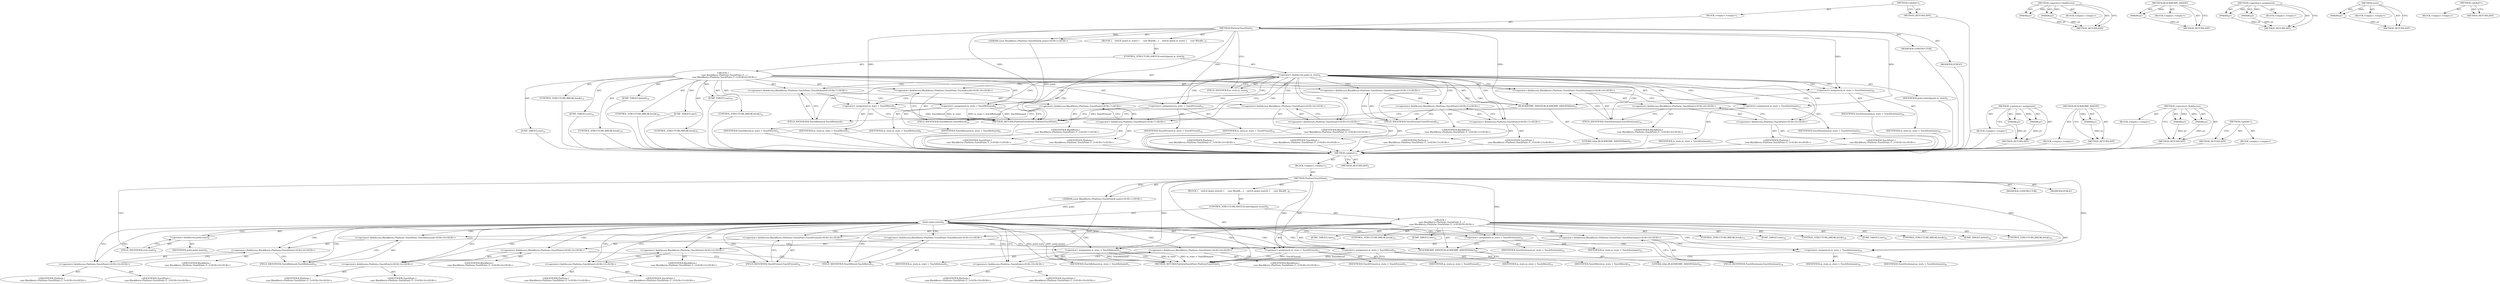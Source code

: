 digraph "&lt;global&gt;" {
vulnerable_6 [label=<(METHOD,&lt;global&gt;)<SUB>1</SUB>>];
vulnerable_7 [label=<(BLOCK,&lt;empty&gt;,&lt;empty&gt;)<SUB>1</SUB>>];
vulnerable_8 [label=<(METHOD,PlatformTouchPoint)<SUB>1</SUB>>];
vulnerable_9 [label="<(PARAM,const BlackBerry::Platform::TouchPoint&amp; point)<SUB>1</SUB>>"];
vulnerable_10 [label=<(BLOCK,{
    switch (point.m_state) {
     case BlackB...,{
    switch (point.m_state) {
     case BlackB...)<SUB>5</SUB>>];
vulnerable_11 [label=<(CONTROL_STRUCTURE,SWITCH,switch(point.m_state))<SUB>6</SUB>>];
vulnerable_12 [label=<(&lt;operator&gt;.fieldAccess,point.m_state)<SUB>6</SUB>>];
vulnerable_13 [label=<(IDENTIFIER,point,switch(point.m_state))<SUB>6</SUB>>];
vulnerable_14 [label=<(FIELD_IDENTIFIER,m_state,m_state)<SUB>6</SUB>>];
vulnerable_15 [label="<(BLOCK,{
     case BlackBerry::Platform::TouchPoint::T...,{
     case BlackBerry::Platform::TouchPoint::T...)<SUB>6</SUB>>"];
vulnerable_16 [label=<(JUMP_TARGET,case)<SUB>7</SUB>>];
vulnerable_17 [label="<(&lt;operator&gt;.fieldAccess,BlackBerry::Platform::TouchPoint::TouchReleased)<SUB>7</SUB>>"];
vulnerable_18 [label="<(&lt;operator&gt;.fieldAccess,BlackBerry::Platform::TouchPoint)<SUB>7</SUB>>"];
vulnerable_19 [label="<(IDENTIFIER,BlackBerry,{
     case BlackBerry::Platform::TouchPoint::T...)<SUB>7</SUB>>"];
vulnerable_20 [label="<(&lt;operator&gt;.fieldAccess,Platform::TouchPoint)<SUB>7</SUB>>"];
vulnerable_21 [label="<(IDENTIFIER,Platform,{
     case BlackBerry::Platform::TouchPoint::T...)<SUB>7</SUB>>"];
vulnerable_22 [label="<(IDENTIFIER,TouchPoint,{
     case BlackBerry::Platform::TouchPoint::T...)<SUB>7</SUB>>"];
vulnerable_23 [label=<(FIELD_IDENTIFIER,TouchReleased,TouchReleased)<SUB>7</SUB>>];
vulnerable_24 [label=<(&lt;operator&gt;.assignment,m_state = TouchReleased)<SUB>8</SUB>>];
vulnerable_25 [label=<(IDENTIFIER,m_state,m_state = TouchReleased)<SUB>8</SUB>>];
vulnerable_26 [label=<(IDENTIFIER,TouchReleased,m_state = TouchReleased)<SUB>8</SUB>>];
vulnerable_27 [label=<(CONTROL_STRUCTURE,BREAK,break;)<SUB>9</SUB>>];
vulnerable_28 [label=<(JUMP_TARGET,case)<SUB>10</SUB>>];
vulnerable_29 [label="<(&lt;operator&gt;.fieldAccess,BlackBerry::Platform::TouchPoint::TouchMoved)<SUB>10</SUB>>"];
vulnerable_30 [label="<(&lt;operator&gt;.fieldAccess,BlackBerry::Platform::TouchPoint)<SUB>10</SUB>>"];
vulnerable_31 [label="<(IDENTIFIER,BlackBerry,{
     case BlackBerry::Platform::TouchPoint::T...)<SUB>10</SUB>>"];
vulnerable_32 [label="<(&lt;operator&gt;.fieldAccess,Platform::TouchPoint)<SUB>10</SUB>>"];
vulnerable_33 [label="<(IDENTIFIER,Platform,{
     case BlackBerry::Platform::TouchPoint::T...)<SUB>10</SUB>>"];
vulnerable_34 [label="<(IDENTIFIER,TouchPoint,{
     case BlackBerry::Platform::TouchPoint::T...)<SUB>10</SUB>>"];
vulnerable_35 [label=<(FIELD_IDENTIFIER,TouchMoved,TouchMoved)<SUB>10</SUB>>];
vulnerable_36 [label=<(&lt;operator&gt;.assignment,m_state = TouchMoved)<SUB>11</SUB>>];
vulnerable_37 [label=<(IDENTIFIER,m_state,m_state = TouchMoved)<SUB>11</SUB>>];
vulnerable_38 [label=<(IDENTIFIER,TouchMoved,m_state = TouchMoved)<SUB>11</SUB>>];
vulnerable_39 [label=<(CONTROL_STRUCTURE,BREAK,break;)<SUB>12</SUB>>];
vulnerable_40 [label=<(JUMP_TARGET,case)<SUB>13</SUB>>];
vulnerable_41 [label="<(&lt;operator&gt;.fieldAccess,BlackBerry::Platform::TouchPoint::TouchPressed)<SUB>13</SUB>>"];
vulnerable_42 [label="<(&lt;operator&gt;.fieldAccess,BlackBerry::Platform::TouchPoint)<SUB>13</SUB>>"];
vulnerable_43 [label="<(IDENTIFIER,BlackBerry,{
     case BlackBerry::Platform::TouchPoint::T...)<SUB>13</SUB>>"];
vulnerable_44 [label="<(&lt;operator&gt;.fieldAccess,Platform::TouchPoint)<SUB>13</SUB>>"];
vulnerable_45 [label="<(IDENTIFIER,Platform,{
     case BlackBerry::Platform::TouchPoint::T...)<SUB>13</SUB>>"];
vulnerable_46 [label="<(IDENTIFIER,TouchPoint,{
     case BlackBerry::Platform::TouchPoint::T...)<SUB>13</SUB>>"];
vulnerable_47 [label=<(FIELD_IDENTIFIER,TouchPressed,TouchPressed)<SUB>13</SUB>>];
vulnerable_48 [label=<(&lt;operator&gt;.assignment,m_state = TouchPressed)<SUB>14</SUB>>];
vulnerable_49 [label=<(IDENTIFIER,m_state,m_state = TouchPressed)<SUB>14</SUB>>];
vulnerable_50 [label=<(IDENTIFIER,TouchPressed,m_state = TouchPressed)<SUB>14</SUB>>];
vulnerable_51 [label=<(CONTROL_STRUCTURE,BREAK,break;)<SUB>15</SUB>>];
vulnerable_52 [label=<(JUMP_TARGET,case)<SUB>16</SUB>>];
vulnerable_53 [label="<(&lt;operator&gt;.fieldAccess,BlackBerry::Platform::TouchPoint::TouchStationary)<SUB>16</SUB>>"];
vulnerable_54 [label="<(&lt;operator&gt;.fieldAccess,BlackBerry::Platform::TouchPoint)<SUB>16</SUB>>"];
vulnerable_55 [label="<(IDENTIFIER,BlackBerry,{
     case BlackBerry::Platform::TouchPoint::T...)<SUB>16</SUB>>"];
vulnerable_56 [label="<(&lt;operator&gt;.fieldAccess,Platform::TouchPoint)<SUB>16</SUB>>"];
vulnerable_57 [label="<(IDENTIFIER,Platform,{
     case BlackBerry::Platform::TouchPoint::T...)<SUB>16</SUB>>"];
vulnerable_58 [label="<(IDENTIFIER,TouchPoint,{
     case BlackBerry::Platform::TouchPoint::T...)<SUB>16</SUB>>"];
vulnerable_59 [label=<(FIELD_IDENTIFIER,TouchStationary,TouchStationary)<SUB>16</SUB>>];
vulnerable_60 [label=<(&lt;operator&gt;.assignment,m_state = TouchStationary)<SUB>17</SUB>>];
vulnerable_61 [label=<(IDENTIFIER,m_state,m_state = TouchStationary)<SUB>17</SUB>>];
vulnerable_62 [label=<(IDENTIFIER,TouchStationary,m_state = TouchStationary)<SUB>17</SUB>>];
vulnerable_63 [label=<(CONTROL_STRUCTURE,BREAK,break;)<SUB>18</SUB>>];
vulnerable_64 [label=<(JUMP_TARGET,default)<SUB>19</SUB>>];
vulnerable_65 [label=<(&lt;operator&gt;.assignment,m_state = TouchStationary)<SUB>20</SUB>>];
vulnerable_66 [label=<(IDENTIFIER,m_state,m_state = TouchStationary)<SUB>20</SUB>>];
vulnerable_67 [label=<(IDENTIFIER,TouchStationary,m_state = TouchStationary)<SUB>20</SUB>>];
vulnerable_68 [label=<(BLACKBERRY_ASSERT,BLACKBERRY_ASSERT(false))<SUB>21</SUB>>];
vulnerable_69 [label=<(LITERAL,false,BLACKBERRY_ASSERT(false))<SUB>21</SUB>>];
vulnerable_70 [label=<(CONTROL_STRUCTURE,BREAK,break;)<SUB>22</SUB>>];
vulnerable_71 [label=<(MODIFIER,CONSTRUCTOR)>];
vulnerable_72 [label=<(MODIFIER,PUBLIC)>];
vulnerable_73 [label=<(METHOD_RETURN,PlatformTouchPoint.PlatformTouchPoint)<SUB>1</SUB>>];
vulnerable_75 [label=<(METHOD_RETURN,ANY)<SUB>1</SUB>>];
vulnerable_103 [label=<(METHOD,&lt;operator&gt;.assignment)>];
vulnerable_104 [label=<(PARAM,p1)>];
vulnerable_105 [label=<(PARAM,p2)>];
vulnerable_106 [label=<(BLOCK,&lt;empty&gt;,&lt;empty&gt;)>];
vulnerable_107 [label=<(METHOD_RETURN,ANY)>];
vulnerable_108 [label=<(METHOD,BLACKBERRY_ASSERT)>];
vulnerable_109 [label=<(PARAM,p1)>];
vulnerable_110 [label=<(BLOCK,&lt;empty&gt;,&lt;empty&gt;)>];
vulnerable_111 [label=<(METHOD_RETURN,ANY)>];
vulnerable_98 [label=<(METHOD,&lt;operator&gt;.fieldAccess)>];
vulnerable_99 [label=<(PARAM,p1)>];
vulnerable_100 [label=<(PARAM,p2)>];
vulnerable_101 [label=<(BLOCK,&lt;empty&gt;,&lt;empty&gt;)>];
vulnerable_102 [label=<(METHOD_RETURN,ANY)>];
vulnerable_92 [label=<(METHOD,&lt;global&gt;)<SUB>1</SUB>>];
vulnerable_93 [label=<(BLOCK,&lt;empty&gt;,&lt;empty&gt;)>];
vulnerable_94 [label=<(METHOD_RETURN,ANY)>];
fixed_6 [label=<(METHOD,&lt;global&gt;)<SUB>1</SUB>>];
fixed_7 [label=<(BLOCK,&lt;empty&gt;,&lt;empty&gt;)<SUB>1</SUB>>];
fixed_8 [label=<(METHOD,PlatformTouchPoint)<SUB>1</SUB>>];
fixed_9 [label="<(PARAM,const BlackBerry::Platform::TouchPoint&amp; point)<SUB>1</SUB>>"];
fixed_10 [label=<(BLOCK,{
    switch (point.state()) {
     case BlackB...,{
    switch (point.state()) {
     case BlackB...)<SUB>8</SUB>>];
fixed_11 [label=<(CONTROL_STRUCTURE,SWITCH,switch(point.state()))<SUB>9</SUB>>];
fixed_12 [label=<(state,point.state())<SUB>9</SUB>>];
fixed_13 [label=<(&lt;operator&gt;.fieldAccess,point.state)<SUB>9</SUB>>];
fixed_14 [label=<(IDENTIFIER,point,point.state())<SUB>9</SUB>>];
fixed_15 [label=<(FIELD_IDENTIFIER,state,state)<SUB>9</SUB>>];
fixed_16 [label="<(BLOCK,{
     case BlackBerry::Platform::TouchPoint::T...,{
     case BlackBerry::Platform::TouchPoint::T...)<SUB>9</SUB>>"];
fixed_17 [label=<(JUMP_TARGET,case)<SUB>10</SUB>>];
fixed_18 [label="<(&lt;operator&gt;.fieldAccess,BlackBerry::Platform::TouchPoint::TouchReleased)<SUB>10</SUB>>"];
fixed_19 [label="<(&lt;operator&gt;.fieldAccess,BlackBerry::Platform::TouchPoint)<SUB>10</SUB>>"];
fixed_20 [label="<(IDENTIFIER,BlackBerry,{
     case BlackBerry::Platform::TouchPoint::T...)<SUB>10</SUB>>"];
fixed_21 [label="<(&lt;operator&gt;.fieldAccess,Platform::TouchPoint)<SUB>10</SUB>>"];
fixed_22 [label="<(IDENTIFIER,Platform,{
     case BlackBerry::Platform::TouchPoint::T...)<SUB>10</SUB>>"];
fixed_23 [label="<(IDENTIFIER,TouchPoint,{
     case BlackBerry::Platform::TouchPoint::T...)<SUB>10</SUB>>"];
fixed_24 [label=<(FIELD_IDENTIFIER,TouchReleased,TouchReleased)<SUB>10</SUB>>];
fixed_25 [label=<(&lt;operator&gt;.assignment,m_state = TouchReleased)<SUB>11</SUB>>];
fixed_26 [label=<(IDENTIFIER,m_state,m_state = TouchReleased)<SUB>11</SUB>>];
fixed_27 [label=<(IDENTIFIER,TouchReleased,m_state = TouchReleased)<SUB>11</SUB>>];
fixed_28 [label=<(CONTROL_STRUCTURE,BREAK,break;)<SUB>12</SUB>>];
fixed_29 [label=<(JUMP_TARGET,case)<SUB>13</SUB>>];
fixed_30 [label="<(&lt;operator&gt;.fieldAccess,BlackBerry::Platform::TouchPoint::TouchMoved)<SUB>13</SUB>>"];
fixed_31 [label="<(&lt;operator&gt;.fieldAccess,BlackBerry::Platform::TouchPoint)<SUB>13</SUB>>"];
fixed_32 [label="<(IDENTIFIER,BlackBerry,{
     case BlackBerry::Platform::TouchPoint::T...)<SUB>13</SUB>>"];
fixed_33 [label="<(&lt;operator&gt;.fieldAccess,Platform::TouchPoint)<SUB>13</SUB>>"];
fixed_34 [label="<(IDENTIFIER,Platform,{
     case BlackBerry::Platform::TouchPoint::T...)<SUB>13</SUB>>"];
fixed_35 [label="<(IDENTIFIER,TouchPoint,{
     case BlackBerry::Platform::TouchPoint::T...)<SUB>13</SUB>>"];
fixed_36 [label=<(FIELD_IDENTIFIER,TouchMoved,TouchMoved)<SUB>13</SUB>>];
fixed_37 [label=<(&lt;operator&gt;.assignment,m_state = TouchMoved)<SUB>14</SUB>>];
fixed_38 [label=<(IDENTIFIER,m_state,m_state = TouchMoved)<SUB>14</SUB>>];
fixed_39 [label=<(IDENTIFIER,TouchMoved,m_state = TouchMoved)<SUB>14</SUB>>];
fixed_40 [label=<(CONTROL_STRUCTURE,BREAK,break;)<SUB>15</SUB>>];
fixed_41 [label=<(JUMP_TARGET,case)<SUB>16</SUB>>];
fixed_42 [label="<(&lt;operator&gt;.fieldAccess,BlackBerry::Platform::TouchPoint::TouchPressed)<SUB>16</SUB>>"];
fixed_43 [label="<(&lt;operator&gt;.fieldAccess,BlackBerry::Platform::TouchPoint)<SUB>16</SUB>>"];
fixed_44 [label="<(IDENTIFIER,BlackBerry,{
     case BlackBerry::Platform::TouchPoint::T...)<SUB>16</SUB>>"];
fixed_45 [label="<(&lt;operator&gt;.fieldAccess,Platform::TouchPoint)<SUB>16</SUB>>"];
fixed_46 [label="<(IDENTIFIER,Platform,{
     case BlackBerry::Platform::TouchPoint::T...)<SUB>16</SUB>>"];
fixed_47 [label="<(IDENTIFIER,TouchPoint,{
     case BlackBerry::Platform::TouchPoint::T...)<SUB>16</SUB>>"];
fixed_48 [label=<(FIELD_IDENTIFIER,TouchPressed,TouchPressed)<SUB>16</SUB>>];
fixed_49 [label=<(&lt;operator&gt;.assignment,m_state = TouchPressed)<SUB>17</SUB>>];
fixed_50 [label=<(IDENTIFIER,m_state,m_state = TouchPressed)<SUB>17</SUB>>];
fixed_51 [label=<(IDENTIFIER,TouchPressed,m_state = TouchPressed)<SUB>17</SUB>>];
fixed_52 [label=<(CONTROL_STRUCTURE,BREAK,break;)<SUB>18</SUB>>];
fixed_53 [label=<(JUMP_TARGET,case)<SUB>19</SUB>>];
fixed_54 [label="<(&lt;operator&gt;.fieldAccess,BlackBerry::Platform::TouchPoint::TouchStationary)<SUB>19</SUB>>"];
fixed_55 [label="<(&lt;operator&gt;.fieldAccess,BlackBerry::Platform::TouchPoint)<SUB>19</SUB>>"];
fixed_56 [label="<(IDENTIFIER,BlackBerry,{
     case BlackBerry::Platform::TouchPoint::T...)<SUB>19</SUB>>"];
fixed_57 [label="<(&lt;operator&gt;.fieldAccess,Platform::TouchPoint)<SUB>19</SUB>>"];
fixed_58 [label="<(IDENTIFIER,Platform,{
     case BlackBerry::Platform::TouchPoint::T...)<SUB>19</SUB>>"];
fixed_59 [label="<(IDENTIFIER,TouchPoint,{
     case BlackBerry::Platform::TouchPoint::T...)<SUB>19</SUB>>"];
fixed_60 [label=<(FIELD_IDENTIFIER,TouchStationary,TouchStationary)<SUB>19</SUB>>];
fixed_61 [label=<(&lt;operator&gt;.assignment,m_state = TouchStationary)<SUB>20</SUB>>];
fixed_62 [label=<(IDENTIFIER,m_state,m_state = TouchStationary)<SUB>20</SUB>>];
fixed_63 [label=<(IDENTIFIER,TouchStationary,m_state = TouchStationary)<SUB>20</SUB>>];
fixed_64 [label=<(CONTROL_STRUCTURE,BREAK,break;)<SUB>21</SUB>>];
fixed_65 [label=<(JUMP_TARGET,default)<SUB>22</SUB>>];
fixed_66 [label=<(&lt;operator&gt;.assignment,m_state = TouchStationary)<SUB>23</SUB>>];
fixed_67 [label=<(IDENTIFIER,m_state,m_state = TouchStationary)<SUB>23</SUB>>];
fixed_68 [label=<(IDENTIFIER,TouchStationary,m_state = TouchStationary)<SUB>23</SUB>>];
fixed_69 [label=<(BLACKBERRY_ASSERT,BLACKBERRY_ASSERT(false))<SUB>24</SUB>>];
fixed_70 [label=<(LITERAL,false,BLACKBERRY_ASSERT(false))<SUB>24</SUB>>];
fixed_71 [label=<(CONTROL_STRUCTURE,BREAK,break;)<SUB>25</SUB>>];
fixed_72 [label=<(MODIFIER,CONSTRUCTOR)>];
fixed_73 [label=<(MODIFIER,PUBLIC)>];
fixed_74 [label=<(METHOD_RETURN,PlatformTouchPoint.PlatformTouchPoint)<SUB>1</SUB>>];
fixed_76 [label=<(METHOD_RETURN,ANY)<SUB>1</SUB>>];
fixed_103 [label=<(METHOD,&lt;operator&gt;.fieldAccess)>];
fixed_104 [label=<(PARAM,p1)>];
fixed_105 [label=<(PARAM,p2)>];
fixed_106 [label=<(BLOCK,&lt;empty&gt;,&lt;empty&gt;)>];
fixed_107 [label=<(METHOD_RETURN,ANY)>];
fixed_113 [label=<(METHOD,BLACKBERRY_ASSERT)>];
fixed_114 [label=<(PARAM,p1)>];
fixed_115 [label=<(BLOCK,&lt;empty&gt;,&lt;empty&gt;)>];
fixed_116 [label=<(METHOD_RETURN,ANY)>];
fixed_108 [label=<(METHOD,&lt;operator&gt;.assignment)>];
fixed_109 [label=<(PARAM,p1)>];
fixed_110 [label=<(PARAM,p2)>];
fixed_111 [label=<(BLOCK,&lt;empty&gt;,&lt;empty&gt;)>];
fixed_112 [label=<(METHOD_RETURN,ANY)>];
fixed_99 [label=<(METHOD,state)>];
fixed_100 [label=<(PARAM,p1)>];
fixed_101 [label=<(BLOCK,&lt;empty&gt;,&lt;empty&gt;)>];
fixed_102 [label=<(METHOD_RETURN,ANY)>];
fixed_93 [label=<(METHOD,&lt;global&gt;)<SUB>1</SUB>>];
fixed_94 [label=<(BLOCK,&lt;empty&gt;,&lt;empty&gt;)>];
fixed_95 [label=<(METHOD_RETURN,ANY)>];
vulnerable_6 -> vulnerable_7  [key=0, label="AST: "];
vulnerable_6 -> vulnerable_75  [key=0, label="AST: "];
vulnerable_6 -> vulnerable_75  [key=1, label="CFG: "];
vulnerable_7 -> vulnerable_8  [key=0, label="AST: "];
vulnerable_8 -> vulnerable_9  [key=0, label="AST: "];
vulnerable_8 -> vulnerable_9  [key=1, label="DDG: "];
vulnerable_8 -> vulnerable_10  [key=0, label="AST: "];
vulnerable_8 -> vulnerable_71  [key=0, label="AST: "];
vulnerable_8 -> vulnerable_72  [key=0, label="AST: "];
vulnerable_8 -> vulnerable_73  [key=0, label="AST: "];
vulnerable_8 -> vulnerable_14  [key=0, label="CFG: "];
vulnerable_8 -> vulnerable_24  [key=0, label="DDG: "];
vulnerable_8 -> vulnerable_36  [key=0, label="DDG: "];
vulnerable_8 -> vulnerable_48  [key=0, label="DDG: "];
vulnerable_8 -> vulnerable_60  [key=0, label="DDG: "];
vulnerable_8 -> vulnerable_65  [key=0, label="DDG: "];
vulnerable_8 -> vulnerable_68  [key=0, label="DDG: "];
vulnerable_9 -> vulnerable_73  [key=0, label="DDG: point"];
vulnerable_10 -> vulnerable_11  [key=0, label="AST: "];
vulnerable_11 -> vulnerable_12  [key=0, label="AST: "];
vulnerable_11 -> vulnerable_15  [key=0, label="AST: "];
vulnerable_12 -> vulnerable_13  [key=0, label="AST: "];
vulnerable_12 -> vulnerable_14  [key=0, label="AST: "];
vulnerable_12 -> vulnerable_20  [key=0, label="CFG: "];
vulnerable_12 -> vulnerable_20  [key=1, label="CDG: "];
vulnerable_12 -> vulnerable_32  [key=0, label="CFG: "];
vulnerable_12 -> vulnerable_32  [key=1, label="CDG: "];
vulnerable_12 -> vulnerable_44  [key=0, label="CFG: "];
vulnerable_12 -> vulnerable_44  [key=1, label="CDG: "];
vulnerable_12 -> vulnerable_56  [key=0, label="CFG: "];
vulnerable_12 -> vulnerable_56  [key=1, label="CDG: "];
vulnerable_12 -> vulnerable_65  [key=0, label="CFG: "];
vulnerable_12 -> vulnerable_65  [key=1, label="CDG: "];
vulnerable_12 -> vulnerable_17  [key=0, label="CDG: "];
vulnerable_12 -> vulnerable_47  [key=0, label="CDG: "];
vulnerable_12 -> vulnerable_30  [key=0, label="CDG: "];
vulnerable_12 -> vulnerable_48  [key=0, label="CDG: "];
vulnerable_12 -> vulnerable_68  [key=0, label="CDG: "];
vulnerable_12 -> vulnerable_60  [key=0, label="CDG: "];
vulnerable_12 -> vulnerable_42  [key=0, label="CDG: "];
vulnerable_12 -> vulnerable_29  [key=0, label="CDG: "];
vulnerable_12 -> vulnerable_18  [key=0, label="CDG: "];
vulnerable_12 -> vulnerable_59  [key=0, label="CDG: "];
vulnerable_12 -> vulnerable_35  [key=0, label="CDG: "];
vulnerable_12 -> vulnerable_54  [key=0, label="CDG: "];
vulnerable_12 -> vulnerable_24  [key=0, label="CDG: "];
vulnerable_12 -> vulnerable_23  [key=0, label="CDG: "];
vulnerable_12 -> vulnerable_36  [key=0, label="CDG: "];
vulnerable_12 -> vulnerable_53  [key=0, label="CDG: "];
vulnerable_12 -> vulnerable_41  [key=0, label="CDG: "];
vulnerable_13 -> fixed_6  [key=0];
vulnerable_14 -> vulnerable_12  [key=0, label="CFG: "];
vulnerable_15 -> vulnerable_16  [key=0, label="AST: "];
vulnerable_15 -> vulnerable_17  [key=0, label="AST: "];
vulnerable_15 -> vulnerable_24  [key=0, label="AST: "];
vulnerable_15 -> vulnerable_27  [key=0, label="AST: "];
vulnerable_15 -> vulnerable_28  [key=0, label="AST: "];
vulnerable_15 -> vulnerable_29  [key=0, label="AST: "];
vulnerable_15 -> vulnerable_36  [key=0, label="AST: "];
vulnerable_15 -> vulnerable_39  [key=0, label="AST: "];
vulnerable_15 -> vulnerable_40  [key=0, label="AST: "];
vulnerable_15 -> vulnerable_41  [key=0, label="AST: "];
vulnerable_15 -> vulnerable_48  [key=0, label="AST: "];
vulnerable_15 -> vulnerable_51  [key=0, label="AST: "];
vulnerable_15 -> vulnerable_52  [key=0, label="AST: "];
vulnerable_15 -> vulnerable_53  [key=0, label="AST: "];
vulnerable_15 -> vulnerable_60  [key=0, label="AST: "];
vulnerable_15 -> vulnerable_63  [key=0, label="AST: "];
vulnerable_15 -> vulnerable_64  [key=0, label="AST: "];
vulnerable_15 -> vulnerable_65  [key=0, label="AST: "];
vulnerable_15 -> vulnerable_68  [key=0, label="AST: "];
vulnerable_15 -> vulnerable_70  [key=0, label="AST: "];
vulnerable_16 -> fixed_6  [key=0];
vulnerable_17 -> vulnerable_18  [key=0, label="AST: "];
vulnerable_17 -> vulnerable_23  [key=0, label="AST: "];
vulnerable_17 -> vulnerable_24  [key=0, label="CFG: "];
vulnerable_18 -> vulnerable_19  [key=0, label="AST: "];
vulnerable_18 -> vulnerable_20  [key=0, label="AST: "];
vulnerable_18 -> vulnerable_23  [key=0, label="CFG: "];
vulnerable_19 -> fixed_6  [key=0];
vulnerable_20 -> vulnerable_21  [key=0, label="AST: "];
vulnerable_20 -> vulnerable_22  [key=0, label="AST: "];
vulnerable_20 -> vulnerable_18  [key=0, label="CFG: "];
vulnerable_21 -> fixed_6  [key=0];
vulnerable_22 -> fixed_6  [key=0];
vulnerable_23 -> vulnerable_17  [key=0, label="CFG: "];
vulnerable_24 -> vulnerable_25  [key=0, label="AST: "];
vulnerable_24 -> vulnerable_26  [key=0, label="AST: "];
vulnerable_24 -> vulnerable_73  [key=0, label="CFG: "];
vulnerable_24 -> vulnerable_73  [key=1, label="DDG: m_state"];
vulnerable_24 -> vulnerable_73  [key=2, label="DDG: m_state = TouchReleased"];
vulnerable_24 -> vulnerable_73  [key=3, label="DDG: TouchReleased"];
vulnerable_25 -> fixed_6  [key=0];
vulnerable_26 -> fixed_6  [key=0];
vulnerable_27 -> fixed_6  [key=0];
vulnerable_28 -> fixed_6  [key=0];
vulnerable_29 -> vulnerable_30  [key=0, label="AST: "];
vulnerable_29 -> vulnerable_35  [key=0, label="AST: "];
vulnerable_29 -> vulnerable_36  [key=0, label="CFG: "];
vulnerable_30 -> vulnerable_31  [key=0, label="AST: "];
vulnerable_30 -> vulnerable_32  [key=0, label="AST: "];
vulnerable_30 -> vulnerable_35  [key=0, label="CFG: "];
vulnerable_31 -> fixed_6  [key=0];
vulnerable_32 -> vulnerable_33  [key=0, label="AST: "];
vulnerable_32 -> vulnerable_34  [key=0, label="AST: "];
vulnerable_32 -> vulnerable_30  [key=0, label="CFG: "];
vulnerable_33 -> fixed_6  [key=0];
vulnerable_34 -> fixed_6  [key=0];
vulnerable_35 -> vulnerable_29  [key=0, label="CFG: "];
vulnerable_36 -> vulnerable_37  [key=0, label="AST: "];
vulnerable_36 -> vulnerable_38  [key=0, label="AST: "];
vulnerable_36 -> vulnerable_73  [key=0, label="CFG: "];
vulnerable_36 -> vulnerable_73  [key=1, label="DDG: TouchMoved"];
vulnerable_37 -> fixed_6  [key=0];
vulnerable_38 -> fixed_6  [key=0];
vulnerable_39 -> fixed_6  [key=0];
vulnerable_40 -> fixed_6  [key=0];
vulnerable_41 -> vulnerable_42  [key=0, label="AST: "];
vulnerable_41 -> vulnerable_47  [key=0, label="AST: "];
vulnerable_41 -> vulnerable_48  [key=0, label="CFG: "];
vulnerable_42 -> vulnerable_43  [key=0, label="AST: "];
vulnerable_42 -> vulnerable_44  [key=0, label="AST: "];
vulnerable_42 -> vulnerable_47  [key=0, label="CFG: "];
vulnerable_43 -> fixed_6  [key=0];
vulnerable_44 -> vulnerable_45  [key=0, label="AST: "];
vulnerable_44 -> vulnerable_46  [key=0, label="AST: "];
vulnerable_44 -> vulnerable_42  [key=0, label="CFG: "];
vulnerable_45 -> fixed_6  [key=0];
vulnerable_46 -> fixed_6  [key=0];
vulnerable_47 -> vulnerable_41  [key=0, label="CFG: "];
vulnerable_48 -> vulnerable_49  [key=0, label="AST: "];
vulnerable_48 -> vulnerable_50  [key=0, label="AST: "];
vulnerable_48 -> vulnerable_73  [key=0, label="CFG: "];
vulnerable_48 -> vulnerable_73  [key=1, label="DDG: TouchPressed"];
vulnerable_49 -> fixed_6  [key=0];
vulnerable_50 -> fixed_6  [key=0];
vulnerable_51 -> fixed_6  [key=0];
vulnerable_52 -> fixed_6  [key=0];
vulnerable_53 -> vulnerable_54  [key=0, label="AST: "];
vulnerable_53 -> vulnerable_59  [key=0, label="AST: "];
vulnerable_53 -> vulnerable_60  [key=0, label="CFG: "];
vulnerable_54 -> vulnerable_55  [key=0, label="AST: "];
vulnerable_54 -> vulnerable_56  [key=0, label="AST: "];
vulnerable_54 -> vulnerable_59  [key=0, label="CFG: "];
vulnerable_55 -> fixed_6  [key=0];
vulnerable_56 -> vulnerable_57  [key=0, label="AST: "];
vulnerable_56 -> vulnerable_58  [key=0, label="AST: "];
vulnerable_56 -> vulnerable_54  [key=0, label="CFG: "];
vulnerable_57 -> fixed_6  [key=0];
vulnerable_58 -> fixed_6  [key=0];
vulnerable_59 -> vulnerable_53  [key=0, label="CFG: "];
vulnerable_60 -> vulnerable_61  [key=0, label="AST: "];
vulnerable_60 -> vulnerable_62  [key=0, label="AST: "];
vulnerable_60 -> vulnerable_73  [key=0, label="CFG: "];
vulnerable_61 -> fixed_6  [key=0];
vulnerable_62 -> fixed_6  [key=0];
vulnerable_63 -> fixed_6  [key=0];
vulnerable_64 -> fixed_6  [key=0];
vulnerable_65 -> vulnerable_66  [key=0, label="AST: "];
vulnerable_65 -> vulnerable_67  [key=0, label="AST: "];
vulnerable_65 -> vulnerable_68  [key=0, label="CFG: "];
vulnerable_66 -> fixed_6  [key=0];
vulnerable_67 -> fixed_6  [key=0];
vulnerable_68 -> vulnerable_69  [key=0, label="AST: "];
vulnerable_68 -> vulnerable_73  [key=0, label="CFG: "];
vulnerable_69 -> fixed_6  [key=0];
vulnerable_70 -> fixed_6  [key=0];
vulnerable_71 -> fixed_6  [key=0];
vulnerable_72 -> fixed_6  [key=0];
vulnerable_73 -> fixed_6  [key=0];
vulnerable_75 -> fixed_6  [key=0];
vulnerable_103 -> vulnerable_104  [key=0, label="AST: "];
vulnerable_103 -> vulnerable_104  [key=1, label="DDG: "];
vulnerable_103 -> vulnerable_106  [key=0, label="AST: "];
vulnerable_103 -> vulnerable_105  [key=0, label="AST: "];
vulnerable_103 -> vulnerable_105  [key=1, label="DDG: "];
vulnerable_103 -> vulnerable_107  [key=0, label="AST: "];
vulnerable_103 -> vulnerable_107  [key=1, label="CFG: "];
vulnerable_104 -> vulnerable_107  [key=0, label="DDG: p1"];
vulnerable_105 -> vulnerable_107  [key=0, label="DDG: p2"];
vulnerable_106 -> fixed_6  [key=0];
vulnerable_107 -> fixed_6  [key=0];
vulnerable_108 -> vulnerable_109  [key=0, label="AST: "];
vulnerable_108 -> vulnerable_109  [key=1, label="DDG: "];
vulnerable_108 -> vulnerable_110  [key=0, label="AST: "];
vulnerable_108 -> vulnerable_111  [key=0, label="AST: "];
vulnerable_108 -> vulnerable_111  [key=1, label="CFG: "];
vulnerable_109 -> vulnerable_111  [key=0, label="DDG: p1"];
vulnerable_110 -> fixed_6  [key=0];
vulnerable_111 -> fixed_6  [key=0];
vulnerable_98 -> vulnerable_99  [key=0, label="AST: "];
vulnerable_98 -> vulnerable_99  [key=1, label="DDG: "];
vulnerable_98 -> vulnerable_101  [key=0, label="AST: "];
vulnerable_98 -> vulnerable_100  [key=0, label="AST: "];
vulnerable_98 -> vulnerable_100  [key=1, label="DDG: "];
vulnerable_98 -> vulnerable_102  [key=0, label="AST: "];
vulnerable_98 -> vulnerable_102  [key=1, label="CFG: "];
vulnerable_99 -> vulnerable_102  [key=0, label="DDG: p1"];
vulnerable_100 -> vulnerable_102  [key=0, label="DDG: p2"];
vulnerable_101 -> fixed_6  [key=0];
vulnerable_102 -> fixed_6  [key=0];
vulnerable_92 -> vulnerable_93  [key=0, label="AST: "];
vulnerable_92 -> vulnerable_94  [key=0, label="AST: "];
vulnerable_92 -> vulnerable_94  [key=1, label="CFG: "];
vulnerable_93 -> fixed_6  [key=0];
vulnerable_94 -> fixed_6  [key=0];
fixed_6 -> fixed_7  [key=0, label="AST: "];
fixed_6 -> fixed_76  [key=0, label="AST: "];
fixed_6 -> fixed_76  [key=1, label="CFG: "];
fixed_7 -> fixed_8  [key=0, label="AST: "];
fixed_8 -> fixed_9  [key=0, label="AST: "];
fixed_8 -> fixed_9  [key=1, label="DDG: "];
fixed_8 -> fixed_10  [key=0, label="AST: "];
fixed_8 -> fixed_72  [key=0, label="AST: "];
fixed_8 -> fixed_73  [key=0, label="AST: "];
fixed_8 -> fixed_74  [key=0, label="AST: "];
fixed_8 -> fixed_15  [key=0, label="CFG: "];
fixed_8 -> fixed_25  [key=0, label="DDG: "];
fixed_8 -> fixed_37  [key=0, label="DDG: "];
fixed_8 -> fixed_49  [key=0, label="DDG: "];
fixed_8 -> fixed_61  [key=0, label="DDG: "];
fixed_8 -> fixed_66  [key=0, label="DDG: "];
fixed_8 -> fixed_69  [key=0, label="DDG: "];
fixed_9 -> fixed_74  [key=0, label="DDG: point"];
fixed_9 -> fixed_12  [key=0, label="DDG: point"];
fixed_10 -> fixed_11  [key=0, label="AST: "];
fixed_11 -> fixed_12  [key=0, label="AST: "];
fixed_11 -> fixed_16  [key=0, label="AST: "];
fixed_12 -> fixed_13  [key=0, label="AST: "];
fixed_12 -> fixed_21  [key=0, label="CFG: "];
fixed_12 -> fixed_21  [key=1, label="CDG: "];
fixed_12 -> fixed_33  [key=0, label="CFG: "];
fixed_12 -> fixed_33  [key=1, label="CDG: "];
fixed_12 -> fixed_45  [key=0, label="CFG: "];
fixed_12 -> fixed_45  [key=1, label="CDG: "];
fixed_12 -> fixed_57  [key=0, label="CFG: "];
fixed_12 -> fixed_57  [key=1, label="CDG: "];
fixed_12 -> fixed_66  [key=0, label="CFG: "];
fixed_12 -> fixed_66  [key=1, label="CDG: "];
fixed_12 -> fixed_74  [key=0, label="DDG: point.state"];
fixed_12 -> fixed_74  [key=1, label="DDG: point.state()"];
fixed_12 -> fixed_30  [key=0, label="CDG: "];
fixed_12 -> fixed_48  [key=0, label="CDG: "];
fixed_12 -> fixed_49  [key=0, label="CDG: "];
fixed_12 -> fixed_60  [key=0, label="CDG: "];
fixed_12 -> fixed_42  [key=0, label="CDG: "];
fixed_12 -> fixed_19  [key=0, label="CDG: "];
fixed_12 -> fixed_37  [key=0, label="CDG: "];
fixed_12 -> fixed_25  [key=0, label="CDG: "];
fixed_12 -> fixed_69  [key=0, label="CDG: "];
fixed_12 -> fixed_18  [key=0, label="CDG: "];
fixed_12 -> fixed_54  [key=0, label="CDG: "];
fixed_12 -> fixed_43  [key=0, label="CDG: "];
fixed_12 -> fixed_24  [key=0, label="CDG: "];
fixed_12 -> fixed_61  [key=0, label="CDG: "];
fixed_12 -> fixed_36  [key=0, label="CDG: "];
fixed_12 -> fixed_55  [key=0, label="CDG: "];
fixed_12 -> fixed_31  [key=0, label="CDG: "];
fixed_13 -> fixed_14  [key=0, label="AST: "];
fixed_13 -> fixed_15  [key=0, label="AST: "];
fixed_13 -> fixed_12  [key=0, label="CFG: "];
fixed_15 -> fixed_13  [key=0, label="CFG: "];
fixed_16 -> fixed_17  [key=0, label="AST: "];
fixed_16 -> fixed_18  [key=0, label="AST: "];
fixed_16 -> fixed_25  [key=0, label="AST: "];
fixed_16 -> fixed_28  [key=0, label="AST: "];
fixed_16 -> fixed_29  [key=0, label="AST: "];
fixed_16 -> fixed_30  [key=0, label="AST: "];
fixed_16 -> fixed_37  [key=0, label="AST: "];
fixed_16 -> fixed_40  [key=0, label="AST: "];
fixed_16 -> fixed_41  [key=0, label="AST: "];
fixed_16 -> fixed_42  [key=0, label="AST: "];
fixed_16 -> fixed_49  [key=0, label="AST: "];
fixed_16 -> fixed_52  [key=0, label="AST: "];
fixed_16 -> fixed_53  [key=0, label="AST: "];
fixed_16 -> fixed_54  [key=0, label="AST: "];
fixed_16 -> fixed_61  [key=0, label="AST: "];
fixed_16 -> fixed_64  [key=0, label="AST: "];
fixed_16 -> fixed_65  [key=0, label="AST: "];
fixed_16 -> fixed_66  [key=0, label="AST: "];
fixed_16 -> fixed_69  [key=0, label="AST: "];
fixed_16 -> fixed_71  [key=0, label="AST: "];
fixed_18 -> fixed_19  [key=0, label="AST: "];
fixed_18 -> fixed_24  [key=0, label="AST: "];
fixed_18 -> fixed_25  [key=0, label="CFG: "];
fixed_19 -> fixed_20  [key=0, label="AST: "];
fixed_19 -> fixed_21  [key=0, label="AST: "];
fixed_19 -> fixed_24  [key=0, label="CFG: "];
fixed_21 -> fixed_22  [key=0, label="AST: "];
fixed_21 -> fixed_23  [key=0, label="AST: "];
fixed_21 -> fixed_19  [key=0, label="CFG: "];
fixed_24 -> fixed_18  [key=0, label="CFG: "];
fixed_25 -> fixed_26  [key=0, label="AST: "];
fixed_25 -> fixed_27  [key=0, label="AST: "];
fixed_25 -> fixed_74  [key=0, label="CFG: "];
fixed_25 -> fixed_74  [key=1, label="DDG: m_state"];
fixed_25 -> fixed_74  [key=2, label="DDG: m_state = TouchReleased"];
fixed_25 -> fixed_74  [key=3, label="DDG: TouchReleased"];
fixed_30 -> fixed_31  [key=0, label="AST: "];
fixed_30 -> fixed_36  [key=0, label="AST: "];
fixed_30 -> fixed_37  [key=0, label="CFG: "];
fixed_31 -> fixed_32  [key=0, label="AST: "];
fixed_31 -> fixed_33  [key=0, label="AST: "];
fixed_31 -> fixed_36  [key=0, label="CFG: "];
fixed_33 -> fixed_34  [key=0, label="AST: "];
fixed_33 -> fixed_35  [key=0, label="AST: "];
fixed_33 -> fixed_31  [key=0, label="CFG: "];
fixed_36 -> fixed_30  [key=0, label="CFG: "];
fixed_37 -> fixed_38  [key=0, label="AST: "];
fixed_37 -> fixed_39  [key=0, label="AST: "];
fixed_37 -> fixed_74  [key=0, label="CFG: "];
fixed_37 -> fixed_74  [key=1, label="DDG: TouchMoved"];
fixed_42 -> fixed_43  [key=0, label="AST: "];
fixed_42 -> fixed_48  [key=0, label="AST: "];
fixed_42 -> fixed_49  [key=0, label="CFG: "];
fixed_43 -> fixed_44  [key=0, label="AST: "];
fixed_43 -> fixed_45  [key=0, label="AST: "];
fixed_43 -> fixed_48  [key=0, label="CFG: "];
fixed_45 -> fixed_46  [key=0, label="AST: "];
fixed_45 -> fixed_47  [key=0, label="AST: "];
fixed_45 -> fixed_43  [key=0, label="CFG: "];
fixed_48 -> fixed_42  [key=0, label="CFG: "];
fixed_49 -> fixed_50  [key=0, label="AST: "];
fixed_49 -> fixed_51  [key=0, label="AST: "];
fixed_49 -> fixed_74  [key=0, label="CFG: "];
fixed_49 -> fixed_74  [key=1, label="DDG: TouchPressed"];
fixed_54 -> fixed_55  [key=0, label="AST: "];
fixed_54 -> fixed_60  [key=0, label="AST: "];
fixed_54 -> fixed_61  [key=0, label="CFG: "];
fixed_55 -> fixed_56  [key=0, label="AST: "];
fixed_55 -> fixed_57  [key=0, label="AST: "];
fixed_55 -> fixed_60  [key=0, label="CFG: "];
fixed_57 -> fixed_58  [key=0, label="AST: "];
fixed_57 -> fixed_59  [key=0, label="AST: "];
fixed_57 -> fixed_55  [key=0, label="CFG: "];
fixed_60 -> fixed_54  [key=0, label="CFG: "];
fixed_61 -> fixed_62  [key=0, label="AST: "];
fixed_61 -> fixed_63  [key=0, label="AST: "];
fixed_61 -> fixed_74  [key=0, label="CFG: "];
fixed_66 -> fixed_67  [key=0, label="AST: "];
fixed_66 -> fixed_68  [key=0, label="AST: "];
fixed_66 -> fixed_69  [key=0, label="CFG: "];
fixed_69 -> fixed_70  [key=0, label="AST: "];
fixed_69 -> fixed_74  [key=0, label="CFG: "];
fixed_103 -> fixed_104  [key=0, label="AST: "];
fixed_103 -> fixed_104  [key=1, label="DDG: "];
fixed_103 -> fixed_106  [key=0, label="AST: "];
fixed_103 -> fixed_105  [key=0, label="AST: "];
fixed_103 -> fixed_105  [key=1, label="DDG: "];
fixed_103 -> fixed_107  [key=0, label="AST: "];
fixed_103 -> fixed_107  [key=1, label="CFG: "];
fixed_104 -> fixed_107  [key=0, label="DDG: p1"];
fixed_105 -> fixed_107  [key=0, label="DDG: p2"];
fixed_113 -> fixed_114  [key=0, label="AST: "];
fixed_113 -> fixed_114  [key=1, label="DDG: "];
fixed_113 -> fixed_115  [key=0, label="AST: "];
fixed_113 -> fixed_116  [key=0, label="AST: "];
fixed_113 -> fixed_116  [key=1, label="CFG: "];
fixed_114 -> fixed_116  [key=0, label="DDG: p1"];
fixed_108 -> fixed_109  [key=0, label="AST: "];
fixed_108 -> fixed_109  [key=1, label="DDG: "];
fixed_108 -> fixed_111  [key=0, label="AST: "];
fixed_108 -> fixed_110  [key=0, label="AST: "];
fixed_108 -> fixed_110  [key=1, label="DDG: "];
fixed_108 -> fixed_112  [key=0, label="AST: "];
fixed_108 -> fixed_112  [key=1, label="CFG: "];
fixed_109 -> fixed_112  [key=0, label="DDG: p1"];
fixed_110 -> fixed_112  [key=0, label="DDG: p2"];
fixed_99 -> fixed_100  [key=0, label="AST: "];
fixed_99 -> fixed_100  [key=1, label="DDG: "];
fixed_99 -> fixed_101  [key=0, label="AST: "];
fixed_99 -> fixed_102  [key=0, label="AST: "];
fixed_99 -> fixed_102  [key=1, label="CFG: "];
fixed_100 -> fixed_102  [key=0, label="DDG: p1"];
fixed_93 -> fixed_94  [key=0, label="AST: "];
fixed_93 -> fixed_95  [key=0, label="AST: "];
fixed_93 -> fixed_95  [key=1, label="CFG: "];
}
